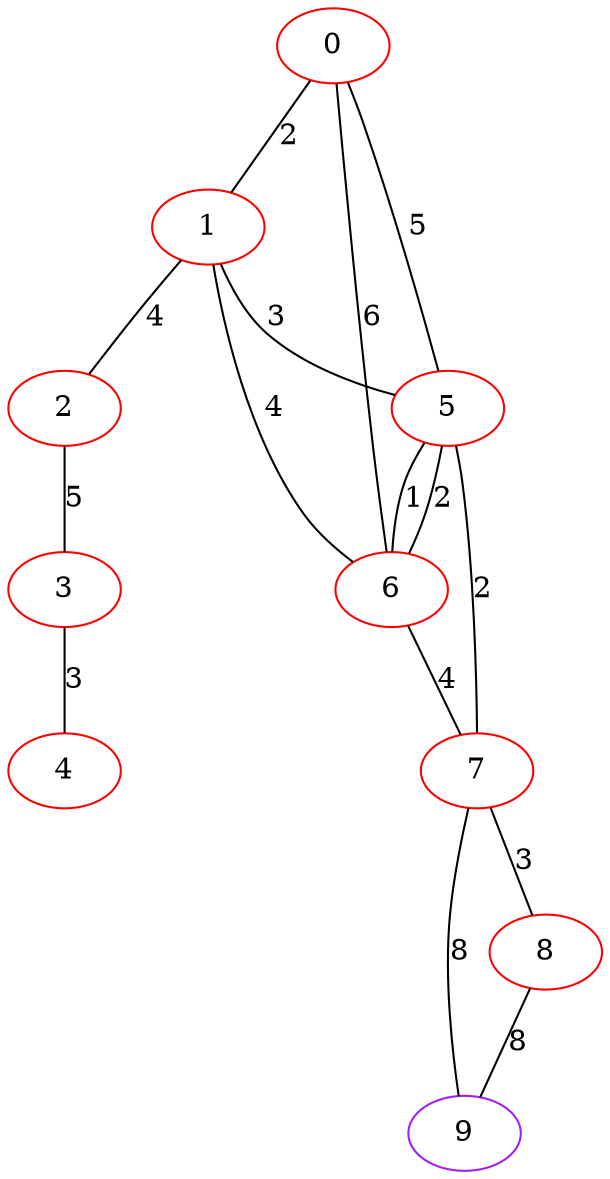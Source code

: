 graph "" {
0 [color=red, weight=1];
1 [color=red, weight=1];
2 [color=red, weight=1];
3 [color=red, weight=1];
4 [color=red, weight=1];
5 [color=red, weight=1];
6 [color=red, weight=1];
7 [color=red, weight=1];
8 [color=red, weight=1];
9 [color=purple, weight=4];
0 -- 1  [key=0, label=2];
0 -- 5  [key=0, label=5];
0 -- 6  [key=0, label=6];
1 -- 2  [key=0, label=4];
1 -- 5  [key=0, label=3];
1 -- 6  [key=0, label=4];
2 -- 3  [key=0, label=5];
3 -- 4  [key=0, label=3];
5 -- 6  [key=0, label=1];
5 -- 6  [key=1, label=2];
5 -- 7  [key=0, label=2];
6 -- 7  [key=0, label=4];
7 -- 8  [key=0, label=3];
7 -- 9  [key=0, label=8];
8 -- 9  [key=0, label=8];
}

